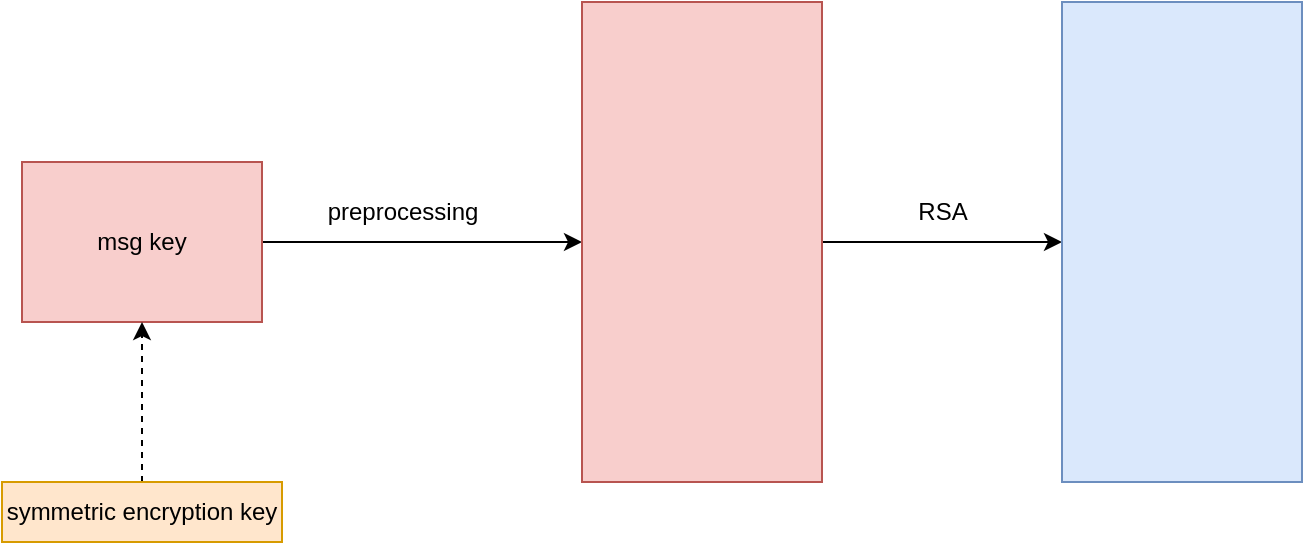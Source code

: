<mxfile version="26.0.3">
  <diagram name="Page-1" id="KJV3jukr7DV-UPkIfERI">
    <mxGraphModel dx="1434" dy="785" grid="1" gridSize="10" guides="1" tooltips="1" connect="1" arrows="1" fold="1" page="1" pageScale="1" pageWidth="850" pageHeight="1100" math="0" shadow="0">
      <root>
        <mxCell id="0" />
        <mxCell id="1" parent="0" />
        <mxCell id="0h4nhvKieRtqN7D3RAEF-3" style="edgeStyle=orthogonalEdgeStyle;rounded=0;orthogonalLoop=1;jettySize=auto;html=1;exitX=1;exitY=0.5;exitDx=0;exitDy=0;entryX=0;entryY=0.5;entryDx=0;entryDy=0;" edge="1" parent="1" source="0h4nhvKieRtqN7D3RAEF-1" target="0h4nhvKieRtqN7D3RAEF-2">
          <mxGeometry relative="1" as="geometry" />
        </mxCell>
        <mxCell id="0h4nhvKieRtqN7D3RAEF-1" value="msg key" style="rounded=0;whiteSpace=wrap;html=1;fillColor=#f8cecc;strokeColor=#b85450;" vertex="1" parent="1">
          <mxGeometry x="80" y="280" width="120" height="80" as="geometry" />
        </mxCell>
        <mxCell id="0h4nhvKieRtqN7D3RAEF-5" style="edgeStyle=orthogonalEdgeStyle;rounded=0;orthogonalLoop=1;jettySize=auto;html=1;exitX=1;exitY=0.5;exitDx=0;exitDy=0;entryX=0;entryY=0.5;entryDx=0;entryDy=0;" edge="1" parent="1" source="0h4nhvKieRtqN7D3RAEF-2" target="0h4nhvKieRtqN7D3RAEF-4">
          <mxGeometry relative="1" as="geometry" />
        </mxCell>
        <mxCell id="0h4nhvKieRtqN7D3RAEF-2" value="" style="rounded=0;whiteSpace=wrap;html=1;fillColor=#f8cecc;strokeColor=#b85450;" vertex="1" parent="1">
          <mxGeometry x="360" y="200" width="120" height="240" as="geometry" />
        </mxCell>
        <mxCell id="0h4nhvKieRtqN7D3RAEF-4" value="" style="rounded=0;whiteSpace=wrap;html=1;fillColor=#dae8fc;strokeColor=#6c8ebf;" vertex="1" parent="1">
          <mxGeometry x="600" y="200" width="120" height="240" as="geometry" />
        </mxCell>
        <mxCell id="0h4nhvKieRtqN7D3RAEF-6" value="preprocessing" style="text;html=1;align=center;verticalAlign=middle;resizable=0;points=[];autosize=1;strokeColor=none;fillColor=none;" vertex="1" parent="1">
          <mxGeometry x="220" y="290" width="100" height="30" as="geometry" />
        </mxCell>
        <mxCell id="0h4nhvKieRtqN7D3RAEF-7" value="RSA" style="text;html=1;align=center;verticalAlign=middle;resizable=0;points=[];autosize=1;strokeColor=none;fillColor=none;" vertex="1" parent="1">
          <mxGeometry x="515" y="290" width="50" height="30" as="geometry" />
        </mxCell>
        <mxCell id="0h4nhvKieRtqN7D3RAEF-9" value="" style="edgeStyle=orthogonalEdgeStyle;rounded=0;orthogonalLoop=1;jettySize=auto;html=1;dashed=1;" edge="1" parent="1" source="0h4nhvKieRtqN7D3RAEF-8" target="0h4nhvKieRtqN7D3RAEF-1">
          <mxGeometry relative="1" as="geometry" />
        </mxCell>
        <mxCell id="0h4nhvKieRtqN7D3RAEF-8" value="symmetric encryption key" style="text;html=1;align=center;verticalAlign=middle;whiteSpace=wrap;rounded=0;fillColor=#ffe6cc;strokeColor=#d79b00;" vertex="1" parent="1">
          <mxGeometry x="70" y="440" width="140" height="30" as="geometry" />
        </mxCell>
      </root>
    </mxGraphModel>
  </diagram>
</mxfile>
